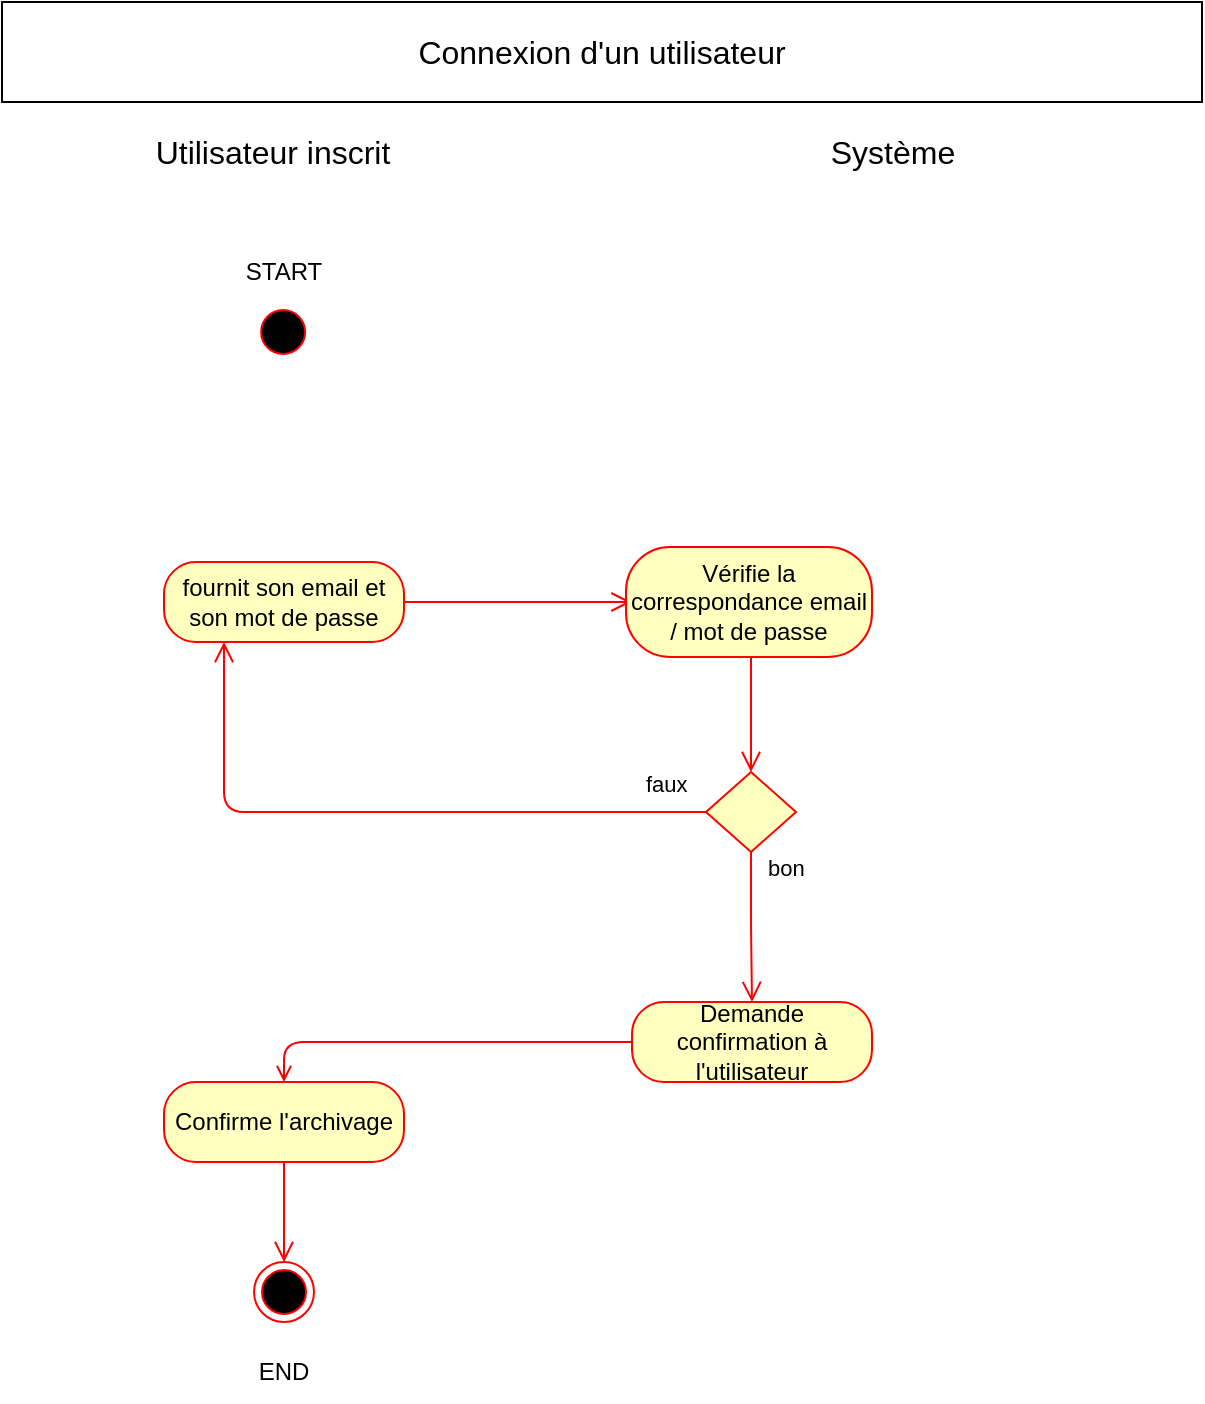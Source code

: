 <mxfile scale="1" border="20">
    <diagram id="AFgXOucx34r3HNnIfY57" name="Page-1">
        <mxGraphModel dx="1900" dy="751" grid="1" gridSize="10" guides="1" tooltips="1" connect="1" arrows="1" fold="1" page="1" pageScale="1" pageWidth="827" pageHeight="1169" background="#ffffff" math="0" shadow="0">
            <root>
                <mxCell id="0"/>
                <mxCell id="1" parent="0"/>
                <mxCell id="2" value="Connexion d'un utilisateur" style="rounded=0;whiteSpace=wrap;html=1;fontSize=16;" parent="1" vertex="1">
                    <mxGeometry x="-210" y="100" width="600" height="50" as="geometry"/>
                </mxCell>
                <mxCell id="5" value="Utilisateur inscrit" style="text;html=1;strokeColor=none;fillColor=none;align=center;verticalAlign=middle;whiteSpace=wrap;rounded=0;fontSize=16;" parent="1" vertex="1">
                    <mxGeometry x="-157.5" y="160" width="165" height="30" as="geometry"/>
                </mxCell>
                <mxCell id="6" value="Système" style="text;html=1;strokeColor=none;fillColor=none;align=center;verticalAlign=middle;whiteSpace=wrap;rounded=0;fontSize=16;" parent="1" vertex="1">
                    <mxGeometry x="152.5" y="160" width="165" height="30" as="geometry"/>
                </mxCell>
                <mxCell id="8" value="" style="ellipse;html=1;shape=startState;fillColor=#000000;strokeColor=#ff0000;fontSize=16;" parent="1" vertex="1">
                    <mxGeometry x="-84.44" y="250" width="30" height="30" as="geometry"/>
                </mxCell>
                <mxCell id="30" style="edgeStyle=orthogonalEdgeStyle;html=1;strokeColor=#f40101;fontSize=12;endArrow=open;endFill=0;entryX=0.5;entryY=0;entryDx=0;entryDy=0;" parent="1" source="21" target="40" edge="1">
                    <mxGeometry relative="1" as="geometry">
                        <mxPoint x="152" y="730" as="targetPoint"/>
                        <Array as="points">
                            <mxPoint x="-69" y="620"/>
                        </Array>
                    </mxGeometry>
                </mxCell>
                <mxCell id="21" value="Demande confirmation à l'utilisateur" style="rounded=1;whiteSpace=wrap;html=1;arcSize=40;fontColor=#000000;fillColor=#ffffc0;strokeColor=#ff0000;fontSize=12;" parent="1" vertex="1">
                    <mxGeometry x="105" y="600" width="120" height="40" as="geometry"/>
                </mxCell>
                <mxCell id="37" value="END" style="text;html=1;strokeColor=none;fillColor=none;align=center;verticalAlign=middle;whiteSpace=wrap;rounded=0;fontSize=12;" parent="1" vertex="1">
                    <mxGeometry x="-99.44" y="770" width="60" height="30" as="geometry"/>
                </mxCell>
                <mxCell id="38" value="START" style="text;html=1;strokeColor=none;fillColor=none;align=center;verticalAlign=middle;whiteSpace=wrap;rounded=0;fontSize=12;" parent="1" vertex="1">
                    <mxGeometry x="-99" y="220" width="60" height="30" as="geometry"/>
                </mxCell>
                <mxCell id="40" value="Confirme l'archivage" style="rounded=1;whiteSpace=wrap;html=1;arcSize=40;fontColor=#000000;fillColor=#ffffc0;strokeColor=#ff0000;" parent="1" vertex="1">
                    <mxGeometry x="-129" y="640" width="120" height="40" as="geometry"/>
                </mxCell>
                <mxCell id="41" value="" style="edgeStyle=orthogonalEdgeStyle;html=1;verticalAlign=bottom;endArrow=open;endSize=8;strokeColor=#ff0000;entryX=0.5;entryY=0;entryDx=0;entryDy=0;" parent="1" source="40" target="7" edge="1">
                    <mxGeometry relative="1" as="geometry">
                        <mxPoint x="129.06" y="755" as="targetPoint"/>
                    </mxGeometry>
                </mxCell>
                <mxCell id="7" value="" style="ellipse;html=1;shape=endState;fillColor=#000000;strokeColor=#ff0000;fontSize=16;" parent="1" vertex="1">
                    <mxGeometry x="-84" y="730" width="30" height="30" as="geometry"/>
                </mxCell>
                <mxCell id="49" value="fournit son email et son mot de passe" style="rounded=1;whiteSpace=wrap;html=1;arcSize=40;fontColor=#000000;fillColor=#ffffc0;strokeColor=#ff0000;" parent="1" vertex="1">
                    <mxGeometry x="-129" y="380" width="120" height="40" as="geometry"/>
                </mxCell>
                <mxCell id="50" value="" style="edgeStyle=orthogonalEdgeStyle;html=1;verticalAlign=bottom;endArrow=open;endSize=8;strokeColor=#ff0000;entryX=0.022;entryY=0.5;entryDx=0;entryDy=0;entryPerimeter=0;" parent="1" source="49" target="51" edge="1">
                    <mxGeometry relative="1" as="geometry">
                        <mxPoint x="-69" y="480" as="targetPoint"/>
                        <Array as="points">
                            <mxPoint x="100" y="400"/>
                            <mxPoint x="100" y="400"/>
                        </Array>
                    </mxGeometry>
                </mxCell>
                <mxCell id="51" value="Vérifie la correspondance email / mot de passe" style="rounded=1;whiteSpace=wrap;html=1;arcSize=40;fontColor=#000000;fillColor=#ffffc0;strokeColor=#ff0000;" parent="1" vertex="1">
                    <mxGeometry x="102" y="372.5" width="123" height="55" as="geometry"/>
                </mxCell>
                <mxCell id="52" value="" style="edgeStyle=orthogonalEdgeStyle;html=1;verticalAlign=bottom;endArrow=open;endSize=8;strokeColor=#ff0000;entryX=0.5;entryY=0;entryDx=0;entryDy=0;" parent="1" source="51" target="53" edge="1">
                    <mxGeometry relative="1" as="geometry">
                        <mxPoint x="195" y="480" as="targetPoint"/>
                        <Array as="points">
                            <mxPoint x="165" y="456"/>
                        </Array>
                    </mxGeometry>
                </mxCell>
                <mxCell id="53" value="" style="rhombus;whiteSpace=wrap;html=1;fillColor=#ffffc0;strokeColor=#ff0000;" parent="1" vertex="1">
                    <mxGeometry x="142" y="485" width="45" height="40" as="geometry"/>
                </mxCell>
                <mxCell id="54" value="faux" style="edgeStyle=orthogonalEdgeStyle;html=1;align=left;verticalAlign=bottom;endArrow=open;endSize=8;strokeColor=#ff0000;entryX=0.25;entryY=1;entryDx=0;entryDy=0;" parent="1" source="53" target="49" edge="1">
                    <mxGeometry x="-0.804" y="-5" relative="1" as="geometry">
                        <mxPoint x="240" y="505" as="targetPoint"/>
                        <mxPoint as="offset"/>
                    </mxGeometry>
                </mxCell>
                <mxCell id="55" value="bon" style="edgeStyle=orthogonalEdgeStyle;html=1;align=left;verticalAlign=top;endArrow=open;endSize=8;strokeColor=#ff0000;entryX=0.5;entryY=0;entryDx=0;entryDy=0;" parent="1" source="53" target="21" edge="1">
                    <mxGeometry x="-1" y="7" relative="1" as="geometry">
                        <mxPoint x="152" y="600" as="targetPoint"/>
                        <mxPoint x="-1" y="-5" as="offset"/>
                    </mxGeometry>
                </mxCell>
            </root>
        </mxGraphModel>
    </diagram>
</mxfile>